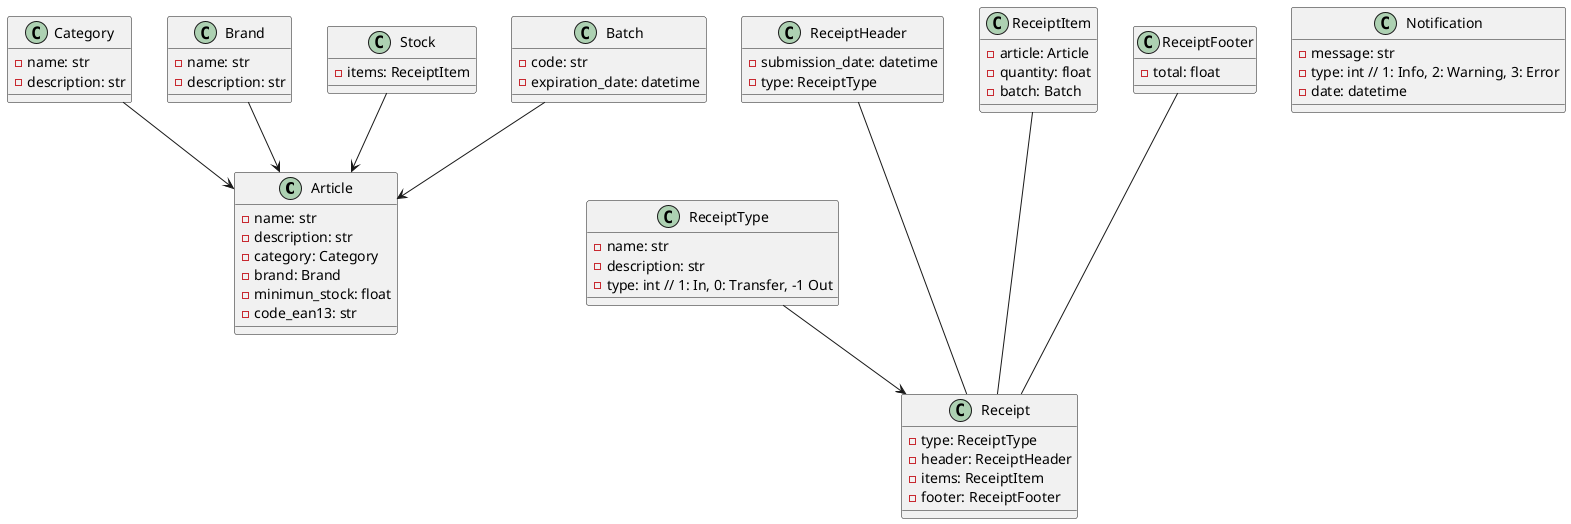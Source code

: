 @startuml ClassDiagram

class Article {
    - name: str
    - description: str 
    - category: Category
    - brand: Brand
    - minimun_stock: float
    - code_ean13: str
}

class Category {
    - name: str
    - description: str
}

class Brand {
    - name: str
    - description: str
}

class Stock {
    - items: ReceiptItem
}

class ReceiptType {
    - name: str
    - description: str
    - type: int // 1: In, 0: Transfer, -1 Out
}

class ReceiptHeader {
    - submission_date: datetime
    - type: ReceiptType
}

class ReceiptItem {
    - article: Article
    - quantity: float
    - batch: Batch
}

class ReceiptFooter {
    - total: float
}

class Receipt {
    - type: ReceiptType
    - header: ReceiptHeader
    - items: ReceiptItem
    - footer: ReceiptFooter
}

class Notification {
    - message: str
    - type: int // 1: Info, 2: Warning, 3: Error
    - date: datetime
}

class Batch {
    - code: str
    - expiration_date: datetime
}

Stock --> Article
Brand --> Article
Category --> Article
Batch --> Article

ReceiptType --> Receipt 
ReceiptHeader --- Receipt
ReceiptItem --- Receipt
ReceiptFooter --- Receipt

@enduml